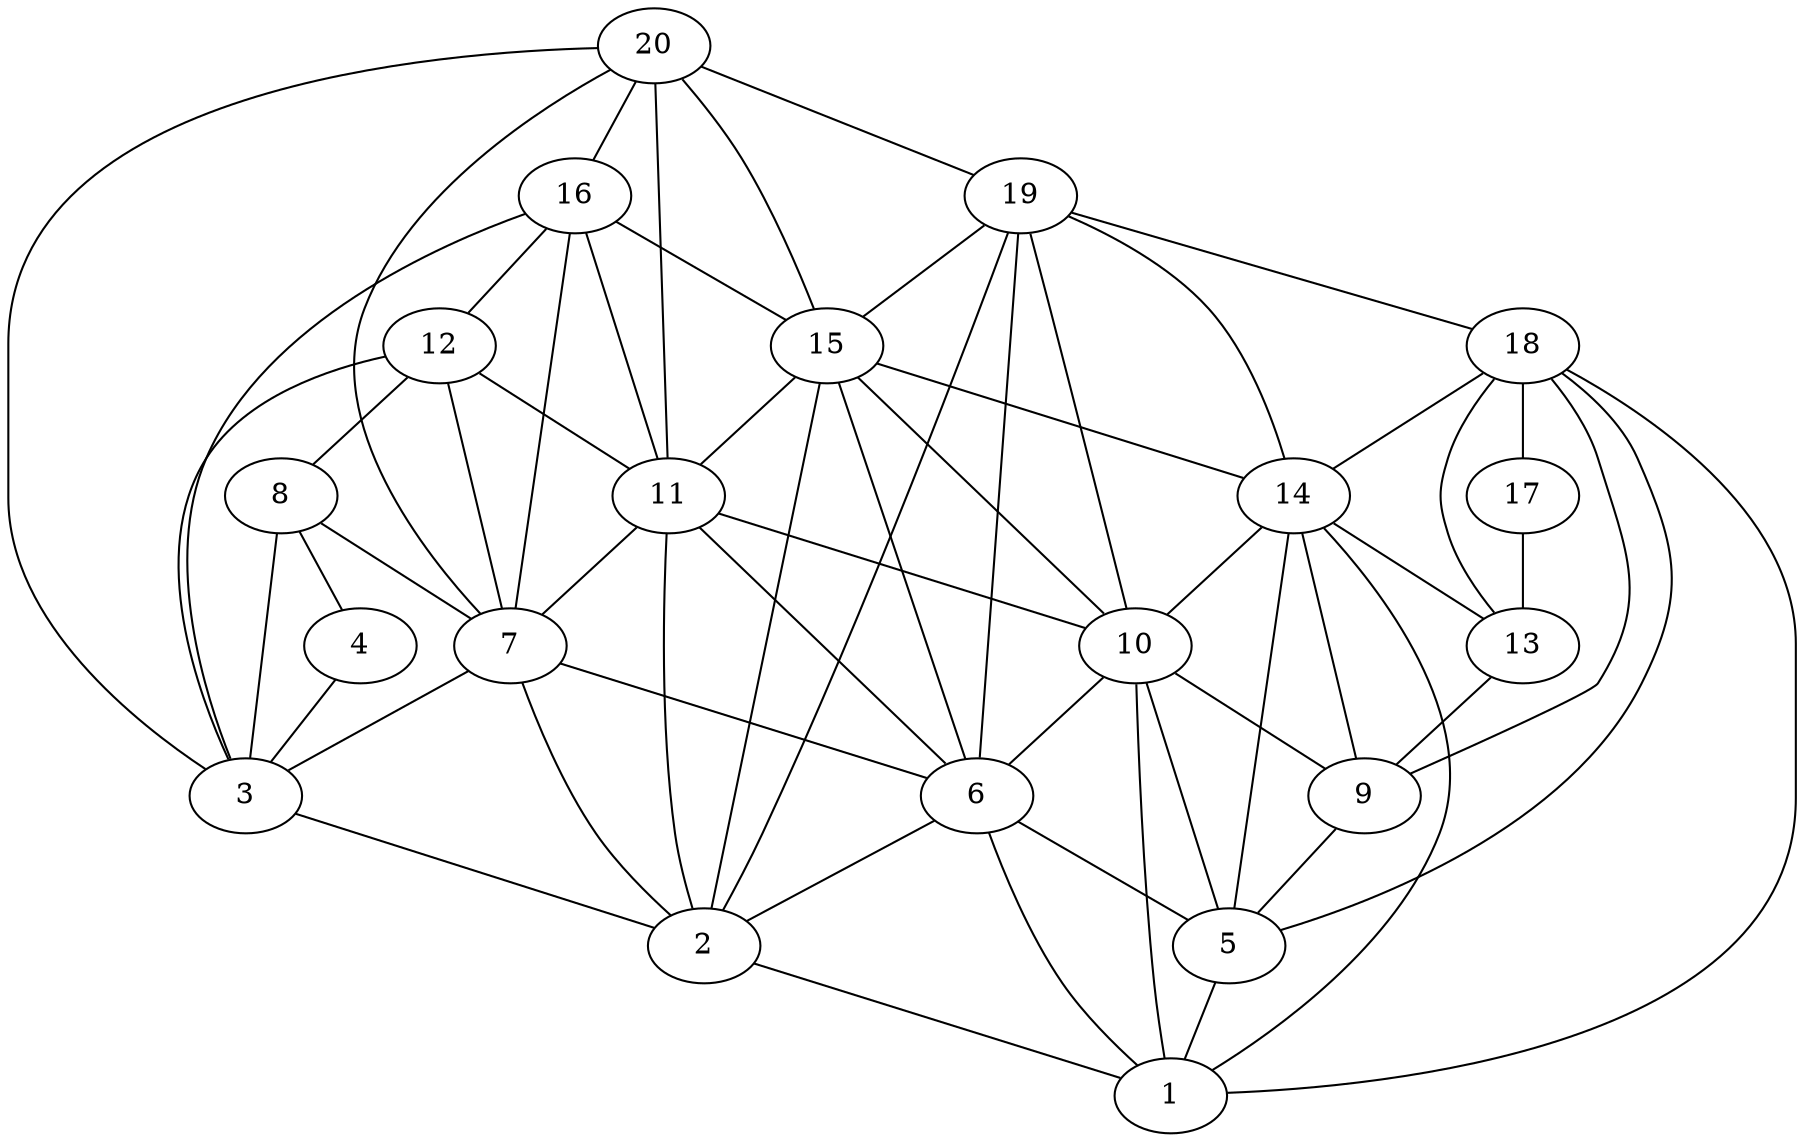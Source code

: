 /* Created by igraph 0.5.3 */
graph {
  0 [
    label=1
  ];
  1 [
    label=2
  ];
  2 [
    label=3
  ];
  3 [
    label=4
  ];
  4 [
    label=5
  ];
  5 [
    label=6
  ];
  6 [
    label=7
  ];
  7 [
    label=8
  ];
  8 [
    label=9
  ];
  9 [
    label=10
  ];
  10 [
    label=11
  ];
  11 [
    label=12
  ];
  12 [
    label=13
  ];
  13 [
    label=14
  ];
  14 [
    label=15
  ];
  15 [
    label=16
  ];
  16 [
    label=17
  ];
  17 [
    label=18
  ];
  18 [
    label=19
  ];
  19 [
    label=20
  ];

  4 -- 0;
  5 -- 1;
  6 -- 2;
  7 -- 3;
  8 -- 4;
  9 -- 5;
  10 -- 6;
  11 -- 7;
  12 -- 8;
  13 -- 9;
  14 -- 10;
  15 -- 11;
  16 -- 12;
  17 -- 13;
  18 -- 14;
  19 -- 15;
  1 -- 0;
  5 -- 0;
  9 -- 0;
  13 -- 0;
  17 -- 0;
  2 -- 1;
  6 -- 1;
  10 -- 1;
  14 -- 1;
  18 -- 1;
  3 -- 2;
  7 -- 2;
  11 -- 2;
  15 -- 2;
  19 -- 2;
  5 -- 4;
  9 -- 4;
  13 -- 4;
  17 -- 4;
  6 -- 5;
  10 -- 5;
  14 -- 5;
  18 -- 5;
  7 -- 6;
  11 -- 6;
  15 -- 6;
  19 -- 6;
  9 -- 8;
  13 -- 8;
  17 -- 8;
  10 -- 9;
  14 -- 9;
  18 -- 9;
  11 -- 10;
  15 -- 10;
  19 -- 10;
  13 -- 12;
  17 -- 12;
  14 -- 13;
  18 -- 13;
  15 -- 14;
  19 -- 14;
  17 -- 16;
  18 -- 17;
  19 -- 18;
}
